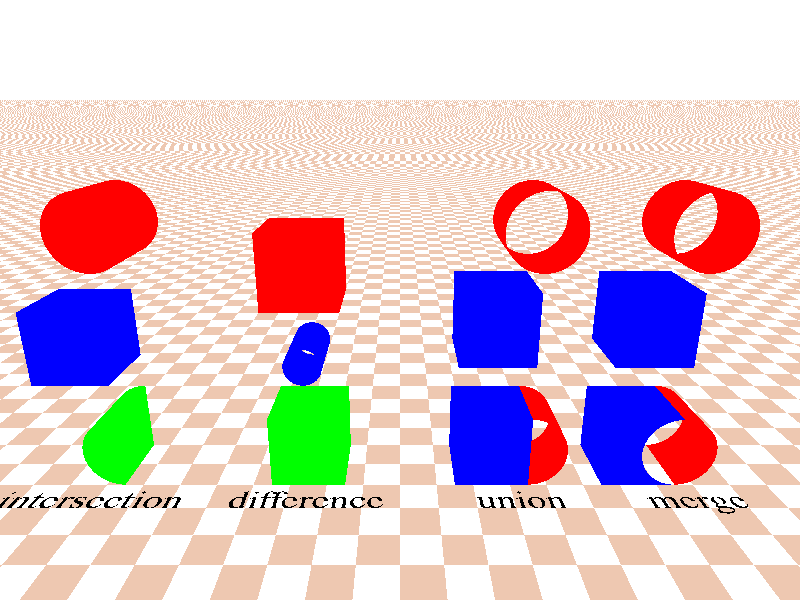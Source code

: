 
#include "colors.inc"
#include "glass.inc"
#include "golds.inc"
#include "metals.inc"
#include "stones.inc"
#include "woods.inc"

global_settings
{
  max_trace_level 100
}

light_source {
  <0,10,-15>  
  color<1, 0.988, 0.780>
}
 
plane {
    y, 0
    pigment {checker White Tan}
}


background { color White }

camera {
  location <8,10,-15>
  look_at <8,5,0>     
}

// intersection
box { 
    <-1.5, -1, -1>, <0.5, 1, 1>  
    translate<0,4,0>
    pigment{Blue}
}
cylinder {
    <0.5, 0, -1>, <0.5, 0, 1>, 1
    translate<0,7,0> 
    pigment{Red}
}

intersection {
    box { <-1.5, -1, -1>, <0.5, 1, 1> }
    cylinder { <0.5, 0, -1>, <0.5, 0, 1>, 1 }
    translate <0, 1, 0> // <x, y, z>
    pigment{Green}
}

text {
    ttf "timrom.ttf" "  intersection" 1, 0
    rotate <90, 0, 0> 
    translate <-3, 0, -2> // <x, y, z>
}

// difference
box {
     <-1.5, -1, -1>, <0.5, 1, 1>
    translate <6, 6, 0> 
    pigment{Red}
}

cylinder {
    <-0.5, 0, -1>, <-0.5, 0, 1>, 0.5
    open
    translate <6, 3.5, 0> // <x, y, z>
    pigment{Blue}
}

difference {
    box { <-1.5, -1, -1>, <0.5, 1, 1> }
    cylinder { <-0.5, 0, -1>, <-0.5, 0, 1>, 0.5 open}
    translate <6, 1, 0> // <x, y, z>
    pigment{Green}
}

text {
    ttf "timrom.ttf" "  difference" 1, 0
    rotate <90, 0, 0> 
    translate <3, 0, -2> // <x, y, z>
}



// union
box {
    <-1.5, -1, -1>, <0.5, 1, 1> 
    translate <11, 4.5, 0> // <x, y, z>
    pigment{color<0,0,1,0.9>}
}

cylinder {
    <0.5, 0, -1>, <0.5, 0, 1>, 1
    open
    translate <11, 7, 0> // <x, y, z>
    pigment{color<1,0,0,0.9>}
}
    
union {
    box { <-1.5, -1, -1>, <0.5, 1, 1> pigment{color<0,0,1,0.9>}}
    cylinder { <0.5, 0, -1>, <0.5, 0, 1>, 1 open pigment{color<1,0,0,0.9> }}
    translate <11, 1, 0> // <x, y, z>
    
}

// merge

text {
    ttf "timrom.ttf" "  union" 1, 0
    rotate <90, 0, 0> 
    translate <9.5, 0, -2> // <x, y, z>
}

cylinder {
    <0.5, 0, -1>, <0.5, 0, 1>, 1
    open
    translate <15, 7, 0> // <x, y, z>
    pigment{color<1,0,0,0.5>}
    
}


box {
    <-1.5, -1, -1>, <0.5, 1, 1> 
    translate <15, 4.5, 0> // <x, y, z>
    pigment{color<0,0,1,0.9>}
}


merge {
    box { <-1.5, -1, -1>, <0.5, 1, 1> pigment{color<0,0,1,0.9>}}
    cylinder { <0.5, 0, -1>, <0.5, 0, 1>, 1 open pigment{color<1,0,0,0.9>} }
    translate <15, 1, 0> // <x, y, z>
}

text {
    ttf "timrom.ttf" "  merge" 1, 0
    rotate <90, 0, 0> 
    translate <14, 0, -2> // <x, y, z>
}